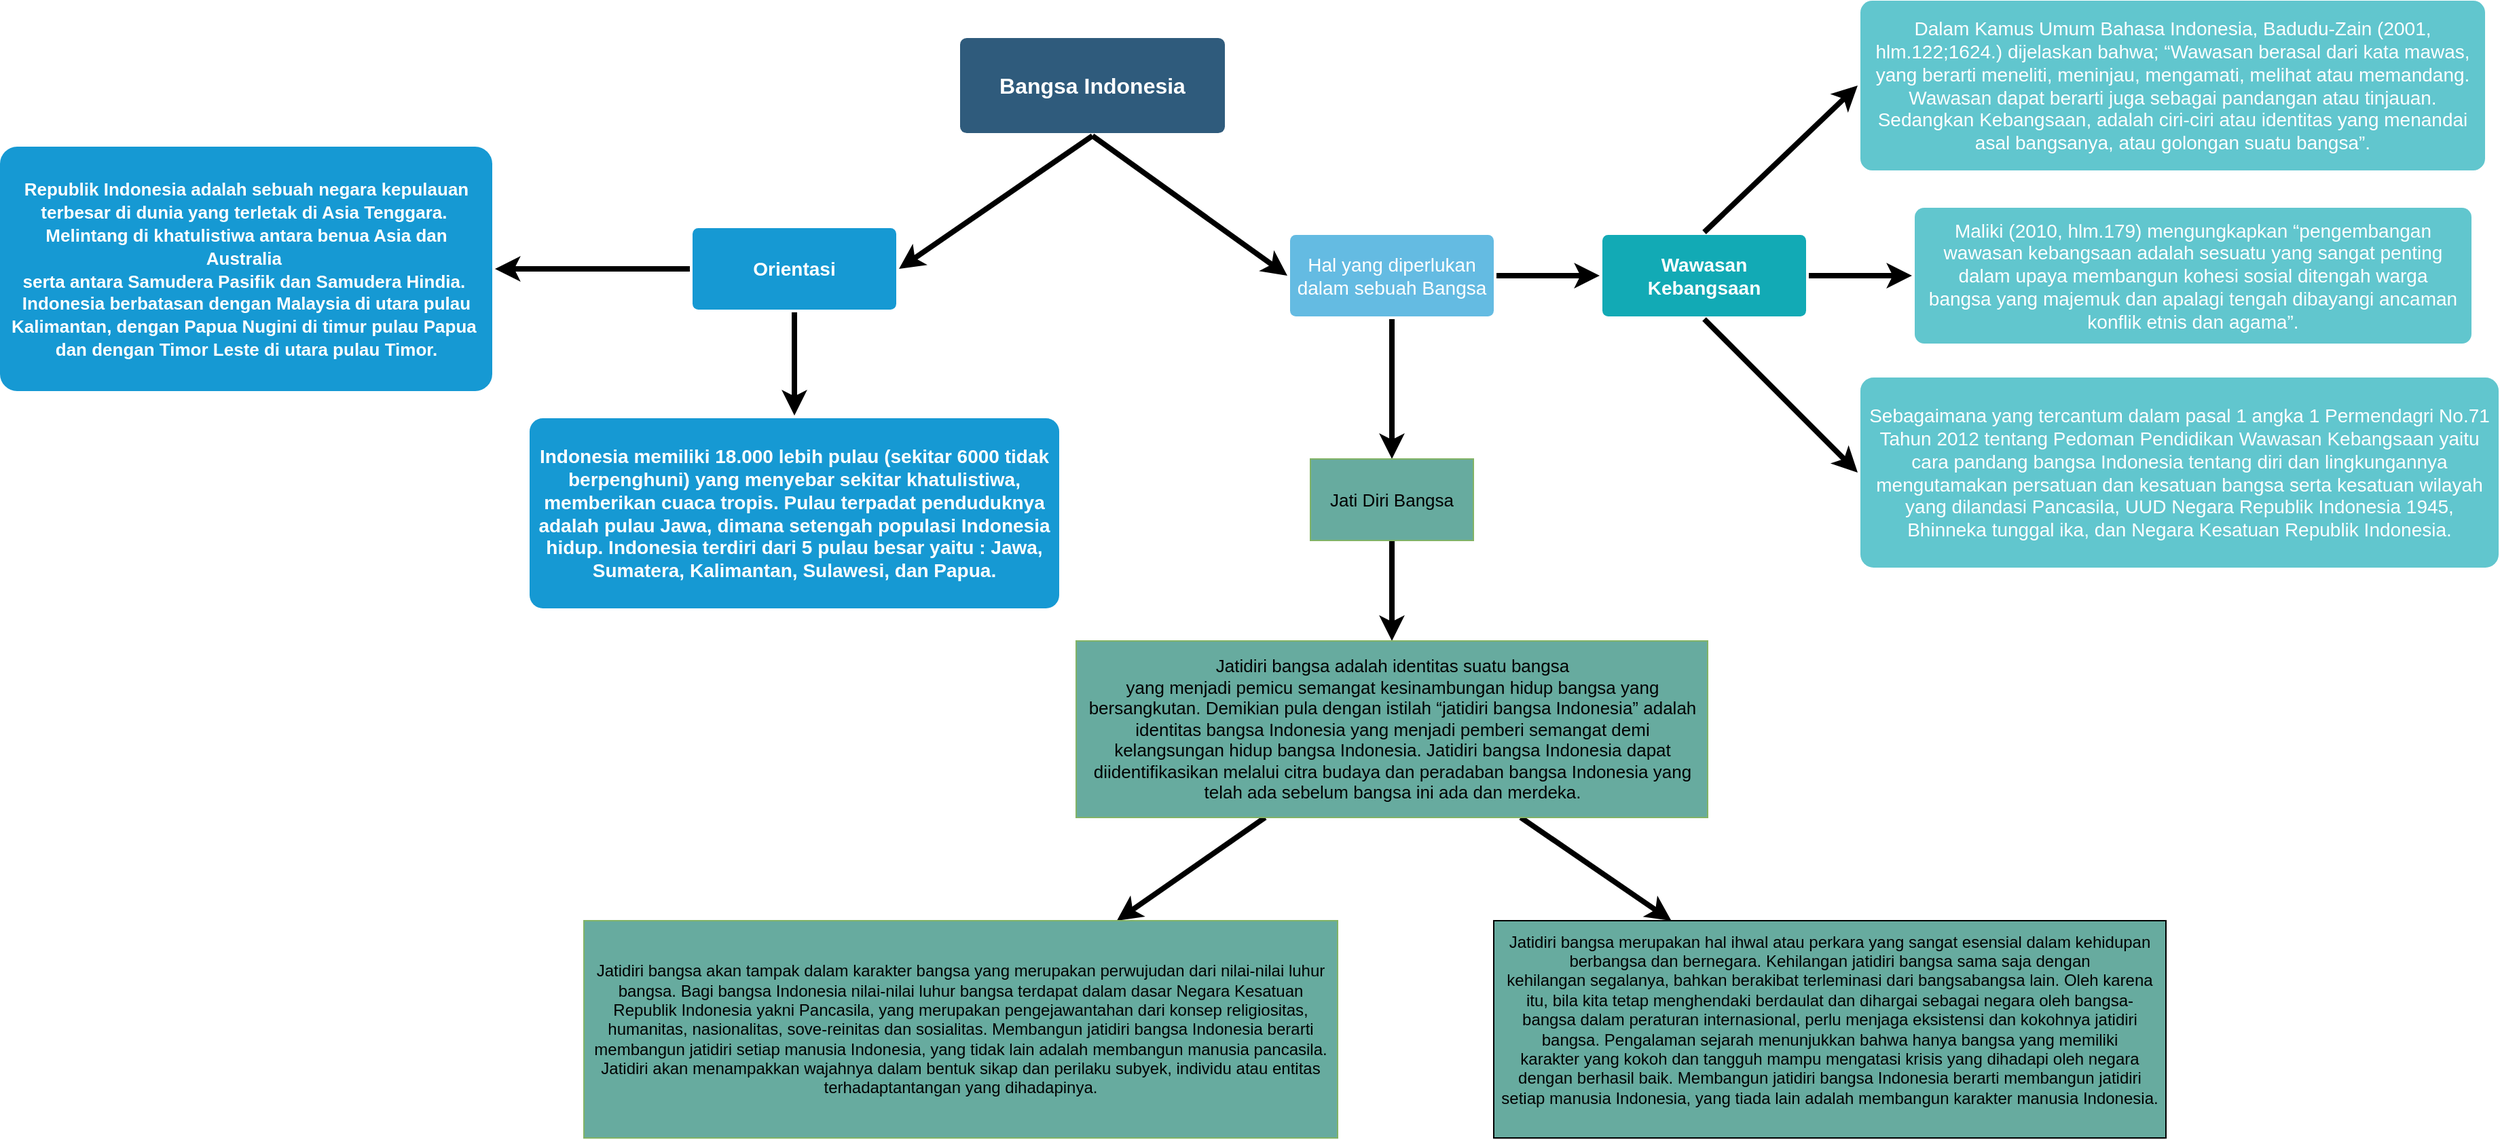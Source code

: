<mxfile version="16.6.4" type="github">
  <diagram id="6a731a19-8d31-9384-78a2-239565b7b9f0" name="Page-1">
    <mxGraphModel dx="3104" dy="2127" grid="1" gridSize="10" guides="1" tooltips="1" connect="1" arrows="1" fold="1" page="1" pageScale="1" pageWidth="1169" pageHeight="827" background="none" math="0" shadow="0">
      <root>
        <mxCell id="0" />
        <mxCell id="1" parent="0" />
        <mxCell id="KQ2dHo-9h0jcCj2v2Y6C-1790" style="rounded=0;orthogonalLoop=1;jettySize=auto;html=1;entryX=0;entryY=0.5;entryDx=0;entryDy=0;fontSize=13;strokeWidth=4;exitX=0.5;exitY=1;exitDx=0;exitDy=0;" edge="1" parent="1" source="1749" target="1762">
          <mxGeometry relative="1" as="geometry" />
        </mxCell>
        <mxCell id="KQ2dHo-9h0jcCj2v2Y6C-1797" style="edgeStyle=none;rounded=0;orthogonalLoop=1;jettySize=auto;html=1;entryX=1;entryY=0.5;entryDx=0;entryDy=0;fontSize=13;strokeColor=#000000;strokeWidth=4;exitX=0.5;exitY=1;exitDx=0;exitDy=0;" edge="1" parent="1" source="1749" target="1760">
          <mxGeometry relative="1" as="geometry" />
        </mxCell>
        <mxCell id="1749" value="Bangsa Indonesia" style="rounded=1;whiteSpace=wrap;html=1;shadow=0;labelBackgroundColor=none;strokeColor=none;strokeWidth=3;fillColor=#2F5B7C;fontFamily=Helvetica;fontSize=16;fontColor=#FFFFFF;align=center;fontStyle=1;spacing=5;arcSize=7;perimeterSpacing=2;" parent="1" vertex="1">
          <mxGeometry x="487" y="-160" width="195" height="70" as="geometry" />
        </mxCell>
        <mxCell id="KQ2dHo-9h0jcCj2v2Y6C-1787" value="" style="edgeStyle=orthogonalEdgeStyle;rounded=0;orthogonalLoop=1;jettySize=auto;html=1;strokeWidth=4;" edge="1" parent="1" source="1760" target="KQ2dHo-9h0jcCj2v2Y6C-1786">
          <mxGeometry relative="1" as="geometry" />
        </mxCell>
        <mxCell id="KQ2dHo-9h0jcCj2v2Y6C-1792" value="" style="edgeStyle=none;rounded=0;orthogonalLoop=1;jettySize=auto;html=1;fontSize=13;strokeWidth=4;" edge="1" parent="1" source="1760" target="KQ2dHo-9h0jcCj2v2Y6C-1791">
          <mxGeometry relative="1" as="geometry" />
        </mxCell>
        <mxCell id="1760" value="Orientasi" style="rounded=1;whiteSpace=wrap;html=1;shadow=0;labelBackgroundColor=none;strokeColor=none;strokeWidth=3;fillColor=#1699d3;fontFamily=Helvetica;fontSize=14;fontColor=#FFFFFF;align=center;spacing=5;fontStyle=1;arcSize=7;perimeterSpacing=2;" parent="1" vertex="1">
          <mxGeometry x="290" y="-20" width="150" height="60" as="geometry" />
        </mxCell>
        <mxCell id="KQ2dHo-9h0jcCj2v2Y6C-1785" style="edgeStyle=orthogonalEdgeStyle;rounded=0;orthogonalLoop=1;jettySize=auto;html=1;entryX=0;entryY=0.5;entryDx=0;entryDy=0;strokeWidth=4;" edge="1" parent="1" source="1762" target="1771">
          <mxGeometry relative="1" as="geometry" />
        </mxCell>
        <mxCell id="KQ2dHo-9h0jcCj2v2Y6C-1794" style="edgeStyle=none;rounded=0;orthogonalLoop=1;jettySize=auto;html=1;fontSize=13;strokeWidth=4;" edge="1" parent="1" source="1762" target="KQ2dHo-9h0jcCj2v2Y6C-1795">
          <mxGeometry relative="1" as="geometry">
            <mxPoint x="750" y="300.0" as="targetPoint" />
          </mxGeometry>
        </mxCell>
        <mxCell id="1762" value="Hal yang diperlukan dalam sebuah Bangsa" style="rounded=1;whiteSpace=wrap;html=1;shadow=0;labelBackgroundColor=none;strokeColor=none;strokeWidth=3;fillColor=#64bbe2;fontFamily=Helvetica;fontSize=14;fontColor=#FFFFFF;align=center;spacing=5;arcSize=7;perimeterSpacing=2;" parent="1" vertex="1">
          <mxGeometry x="730" y="-15" width="150" height="60" as="geometry" />
        </mxCell>
        <mxCell id="KQ2dHo-9h0jcCj2v2Y6C-1798" style="edgeStyle=none;rounded=0;orthogonalLoop=1;jettySize=auto;html=1;entryX=0;entryY=0.5;entryDx=0;entryDy=0;fontSize=13;strokeColor=#000000;strokeWidth=4;exitX=0.5;exitY=1;exitDx=0;exitDy=0;" edge="1" parent="1" source="1771" target="1772">
          <mxGeometry relative="1" as="geometry" />
        </mxCell>
        <mxCell id="KQ2dHo-9h0jcCj2v2Y6C-1799" style="edgeStyle=none;rounded=0;orthogonalLoop=1;jettySize=auto;html=1;entryX=0;entryY=0.5;entryDx=0;entryDy=0;fontSize=13;strokeColor=#000000;strokeWidth=4;exitX=0.5;exitY=0;exitDx=0;exitDy=0;" edge="1" parent="1" source="1771" target="1778">
          <mxGeometry relative="1" as="geometry" />
        </mxCell>
        <mxCell id="KQ2dHo-9h0jcCj2v2Y6C-1800" style="edgeStyle=none;rounded=0;orthogonalLoop=1;jettySize=auto;html=1;entryX=0;entryY=0.5;entryDx=0;entryDy=0;fontSize=13;strokeColor=#000000;strokeWidth=4;" edge="1" parent="1" source="1771" target="1776">
          <mxGeometry relative="1" as="geometry" />
        </mxCell>
        <mxCell id="1771" value="Wawasan Kebangsaan" style="rounded=1;whiteSpace=wrap;html=1;shadow=0;labelBackgroundColor=none;strokeColor=none;strokeWidth=3;fillColor=#12aab5;fontFamily=Helvetica;fontSize=14;fontColor=#FFFFFF;align=center;spacing=5;fontStyle=1;arcSize=7;perimeterSpacing=2;" parent="1" vertex="1">
          <mxGeometry x="960" y="-15.0" width="150" height="60" as="geometry" />
        </mxCell>
        <mxCell id="1772" value="&lt;div&gt;Sebagaimana yang tercantum dalam pasal 1 angka 1 Permendagri No.71&lt;/div&gt;&lt;div&gt;Tahun 2012 tentang Pedoman Pendidikan Wawasan Kebangsaan yaitu&lt;/div&gt;&lt;div&gt;cara pandang bangsa Indonesia tentang diri dan lingkungannya&lt;/div&gt;&lt;div&gt;mengutamakan persatuan dan kesatuan bangsa serta kesatuan wilayah&lt;/div&gt;&lt;div&gt;yang dilandasi Pancasila, UUD Negara Republik Indonesia 1945,&lt;/div&gt;&lt;div&gt;Bhinneka tunggal ika, dan Negara Kesatuan Republik Indonesia.&lt;/div&gt;" style="rounded=1;whiteSpace=wrap;html=1;shadow=0;labelBackgroundColor=none;strokeColor=none;strokeWidth=3;fillColor=#61c6ce;fontFamily=Helvetica;fontSize=14;fontColor=#FFFFFF;align=center;spacing=5;fontStyle=0;arcSize=7;perimeterSpacing=2;" parent="1" vertex="1">
          <mxGeometry x="1150" y="90" width="470" height="140" as="geometry" />
        </mxCell>
        <mxCell id="1776" value="Maliki (2010, hlm.179) mengungkapkan “pengembangan&lt;br/&gt;wawasan kebangsaan adalah sesuatu yang sangat penting&lt;br/&gt;dalam upaya membangun kohesi sosial ditengah warga&lt;br/&gt;bangsa yang majemuk dan apalagi tengah dibayangi ancaman&lt;br/&gt;konflik etnis dan agama”." style="rounded=1;whiteSpace=wrap;html=1;shadow=0;labelBackgroundColor=none;strokeColor=none;strokeWidth=3;fillColor=#61c6ce;fontFamily=Helvetica;fontSize=14;fontColor=#FFFFFF;align=center;spacing=5;fontStyle=0;arcSize=7;perimeterSpacing=2;" parent="1" vertex="1">
          <mxGeometry x="1190" y="-35" width="410" height="100" as="geometry" />
        </mxCell>
        <mxCell id="1778" value="Dalam Kamus Umum Bahasa Indonesia, Badudu-Zain (2001,&#xa;hlm.122;1624.) dijelaskan bahwa; “Wawasan berasal dari kata mawas,&#xa;yang berarti meneliti, meninjau, mengamati, melihat atau memandang.&#xa;Wawasan dapat berarti juga sebagai pandangan atau tinjauan.&#xa;Sedangkan Kebangsaan, adalah ciri-ciri atau identitas yang menandai&#xa;asal bangsanya, atau golongan suatu bangsa”." style="rounded=1;whiteSpace=wrap;html=1;shadow=0;labelBackgroundColor=none;strokeColor=none;strokeWidth=3;fillColor=#61c6ce;fontFamily=Helvetica;fontSize=14;fontColor=#FFFFFF;align=center;spacing=5;fontStyle=0;arcSize=7;perimeterSpacing=2;" parent="1" vertex="1">
          <mxGeometry x="1150" y="-187.5" width="460" height="125" as="geometry" />
        </mxCell>
        <mxCell id="KQ2dHo-9h0jcCj2v2Y6C-1786" value="&lt;font&gt;&lt;div&gt;&lt;span style=&quot;font-size: 13px&quot;&gt;Republik Indonesia adalah sebuah negara kepulauan&lt;/span&gt;&lt;/div&gt;&lt;div&gt;&lt;span style=&quot;font-size: 13px&quot;&gt;terbesar di dunia yang terletak di Asia Tenggara.&amp;nbsp;&lt;/span&gt;&lt;/div&gt;&lt;div&gt;&lt;span style=&quot;font-size: 13px&quot;&gt;Melintang di khatulistiwa antara benua Asia dan Australia&amp;nbsp;&lt;/span&gt;&lt;/div&gt;&lt;div&gt;&lt;span style=&quot;font-size: 13px&quot;&gt;serta antara Samudera Pasifik dan Samudera Hindia.&amp;nbsp;&lt;/span&gt;&lt;/div&gt;&lt;div&gt;&lt;span style=&quot;font-size: 13px&quot;&gt;Indonesia berbatasan dengan Malaysia di utara pulau&lt;/span&gt;&lt;/div&gt;&lt;div&gt;&lt;span style=&quot;font-size: 13px&quot;&gt;Kalimantan, dengan Papua Nugini di timur pulau Papua&amp;nbsp;&lt;/span&gt;&lt;/div&gt;&lt;div&gt;&lt;span style=&quot;font-size: 13px&quot;&gt;dan dengan Timor Leste di utara pulau Timor.&lt;/span&gt;&lt;/div&gt;&lt;/font&gt;" style="rounded=1;whiteSpace=wrap;html=1;shadow=0;labelBackgroundColor=none;strokeColor=none;strokeWidth=3;fillColor=#1699d3;fontFamily=Helvetica;fontSize=14;fontColor=#FFFFFF;align=center;spacing=5;fontStyle=1;arcSize=7;perimeterSpacing=2;" vertex="1" parent="1">
          <mxGeometry x="-220" y="-80" width="362.5" height="180" as="geometry" />
        </mxCell>
        <mxCell id="KQ2dHo-9h0jcCj2v2Y6C-1791" value="Indonesia memiliki 18.000 lebih pulau (sekitar 6000 tidak&lt;br/&gt;berpenghuni) yang menyebar sekitar khatulistiwa, &lt;br/&gt;memberikan cuaca tropis. Pulau terpadat penduduknya&lt;br/&gt;adalah pulau Jawa, dimana setengah populasi Indonesia &lt;br/&gt;hidup. Indonesia terdiri dari 5 pulau besar yaitu : Jawa, &lt;br/&gt;Sumatera, Kalimantan, Sulawesi, dan Papua. &lt;br/&gt;" style="rounded=1;whiteSpace=wrap;html=1;shadow=0;labelBackgroundColor=none;strokeColor=none;strokeWidth=3;fillColor=#1699d3;fontFamily=Helvetica;fontSize=14;fontColor=#FFFFFF;align=center;spacing=5;fontStyle=1;arcSize=7;perimeterSpacing=2;" vertex="1" parent="1">
          <mxGeometry x="170" y="120" width="390" height="140" as="geometry" />
        </mxCell>
        <mxCell id="KQ2dHo-9h0jcCj2v2Y6C-1802" value="" style="edgeStyle=none;rounded=0;orthogonalLoop=1;jettySize=auto;html=1;fontSize=13;strokeColor=#000000;strokeWidth=4;" edge="1" parent="1" source="KQ2dHo-9h0jcCj2v2Y6C-1795" target="KQ2dHo-9h0jcCj2v2Y6C-1801">
          <mxGeometry relative="1" as="geometry" />
        </mxCell>
        <mxCell id="KQ2dHo-9h0jcCj2v2Y6C-1795" value="Jati Diri Bangsa" style="rounded=0;whiteSpace=wrap;html=1;shadow=0;fontSize=13;fillColor=#67AB9F;strokeColor=#82b366;" vertex="1" parent="1">
          <mxGeometry x="745" y="150.0" width="120" height="60" as="geometry" />
        </mxCell>
        <mxCell id="KQ2dHo-9h0jcCj2v2Y6C-1804" value="" style="edgeStyle=none;rounded=0;orthogonalLoop=1;jettySize=auto;html=1;fontSize=13;fontColor=#FFFFFF;strokeColor=#000000;strokeWidth=4;" edge="1" parent="1" source="KQ2dHo-9h0jcCj2v2Y6C-1801" target="KQ2dHo-9h0jcCj2v2Y6C-1803">
          <mxGeometry relative="1" as="geometry" />
        </mxCell>
        <mxCell id="KQ2dHo-9h0jcCj2v2Y6C-1805" style="edgeStyle=none;rounded=0;orthogonalLoop=1;jettySize=auto;html=1;fontSize=12;fontColor=#FFFFFF;strokeColor=#000000;strokeWidth=4;" edge="1" parent="1" source="KQ2dHo-9h0jcCj2v2Y6C-1801" target="KQ2dHo-9h0jcCj2v2Y6C-1806">
          <mxGeometry relative="1" as="geometry">
            <mxPoint x="1040.0" y="500" as="targetPoint" />
          </mxGeometry>
        </mxCell>
        <mxCell id="KQ2dHo-9h0jcCj2v2Y6C-1801" value="Jatidiri bangsa adalah identitas suatu bangsa&lt;br&gt;yang menjadi pemicu semangat kesinambungan hidup bangsa yang bersangkutan. Demikian pula dengan istilah “jatidiri bangsa Indonesia” adalah identitas bangsa Indonesia yang menjadi pemberi semangat demi kelangsungan hidup bangsa Indonesia. Jatidiri bangsa Indonesia dapat diidentifikasikan melalui citra budaya dan peradaban bangsa Indonesia yang telah ada sebelum bangsa ini ada dan merdeka." style="rounded=0;whiteSpace=wrap;html=1;shadow=0;fontSize=13;fillColor=#67AB9F;strokeColor=#82b366;align=center;" vertex="1" parent="1">
          <mxGeometry x="572.5" y="284" width="465" height="130" as="geometry" />
        </mxCell>
        <mxCell id="KQ2dHo-9h0jcCj2v2Y6C-1803" value="&lt;div style=&quot;font-size: 12px&quot;&gt;&lt;font style=&quot;font-size: 12px&quot;&gt;Jatidiri bangsa akan tampak dalam karakter bangsa&amp;nbsp;&lt;/font&gt;&lt;span&gt;yang merupakan perwujudan dari nilai-nilai luhur&lt;/span&gt;&lt;/div&gt;&lt;div style=&quot;font-size: 12px&quot;&gt;&lt;font style=&quot;font-size: 12px&quot;&gt;bangsa. Bagi bangsa Indonesia nilai-nilai luhur bangsa&amp;nbsp;&lt;/font&gt;&lt;span&gt;terdapat dalam dasar Negara Kesatuan Republik&amp;nbsp;&lt;/span&gt;&lt;span&gt;Indonesia yakni Pancasila, yang merupakan&amp;nbsp;&lt;/span&gt;&lt;span&gt;pengejawantahan dari konsep religiositas, humanitas,&amp;nbsp;&lt;/span&gt;&lt;span&gt;nasionalitas, sove-reinitas dan sosialitas. Membangun&amp;nbsp;&lt;/span&gt;&lt;span&gt;jatidiri bangsa Indonesia berarti membangun jatidiri&amp;nbsp;&lt;/span&gt;&lt;span&gt;setiap manusia Indonesia, yang tidak lain adalah&amp;nbsp;&lt;/span&gt;&lt;span&gt;membangun manusia pancasila. Jatidiri akan&amp;nbsp;&lt;/span&gt;&lt;span&gt;menampakkan wajahnya dalam bentuk sikap dan&amp;nbsp;&lt;/span&gt;&lt;span&gt;perilaku subyek, individu atau entitas terhadap&lt;/span&gt;&lt;span&gt;tantangan yang dihadapinya.&lt;/span&gt;&lt;/div&gt;" style="whiteSpace=wrap;html=1;fontSize=13;fillColor=#67AB9F;strokeColor=#82b366;rounded=0;shadow=0;align=center;" vertex="1" parent="1">
          <mxGeometry x="210" y="490" width="555" height="160" as="geometry" />
        </mxCell>
        <mxCell id="KQ2dHo-9h0jcCj2v2Y6C-1806" value="&lt;div&gt;&lt;font color=&quot;#000000&quot;&gt;Jatidiri bangsa merupakan hal ihwal atau perkara yang&amp;nbsp;&lt;span&gt;sangat esensial dalam kehidupan berbangsa dan bernegara.&amp;nbsp;&lt;/span&gt;&lt;span&gt;Kehilangan jatidiri bangsa sama saja dengan kehilangan&amp;nbsp;&lt;/span&gt;&lt;span&gt;segalanya, bahkan berakibat terleminasi dari bangsabangsa lain. Oleh karena itu, bila kita tetap menghendaki&amp;nbsp;&lt;/span&gt;&lt;span&gt;berdaulat dan dihargai sebagai negara oleh bangsa-bangsa&amp;nbsp;&lt;/span&gt;&lt;span&gt;dalam peraturan internasional, perlu menjaga eksistensi&amp;nbsp;&lt;/span&gt;&lt;span&gt;dan kokohnya jatidiri bangsa. Pengalaman sejarah&amp;nbsp;&lt;/span&gt;&lt;span&gt;menunjukkan bahwa hanya bangsa yang memiliki karakter&amp;nbsp;&lt;/span&gt;&lt;span&gt;yang kokoh dan tangguh mampu mengatasi krisis yang&amp;nbsp;&lt;/span&gt;&lt;span&gt;dihadapi oleh negara dengan berhasil baik. Membangun&amp;nbsp;&lt;/span&gt;&lt;span&gt;jatidiri bangsa Indonesia berarti membangun jatidiri setiap&amp;nbsp;&lt;/span&gt;&lt;span&gt;manusia Indonesia, yang tiada lain adalah membangun&amp;nbsp;&lt;/span&gt;&lt;span&gt;karakter manusia Indonesia.&lt;/span&gt;&lt;/font&gt;&lt;/div&gt;&lt;div&gt;&lt;br&gt;&lt;/div&gt;" style="rounded=0;whiteSpace=wrap;html=1;shadow=0;fontSize=12;fontColor=#FFFFFF;fillColor=#67AB9F;" vertex="1" parent="1">
          <mxGeometry x="880" y="490" width="495" height="160" as="geometry" />
        </mxCell>
      </root>
    </mxGraphModel>
  </diagram>
</mxfile>

